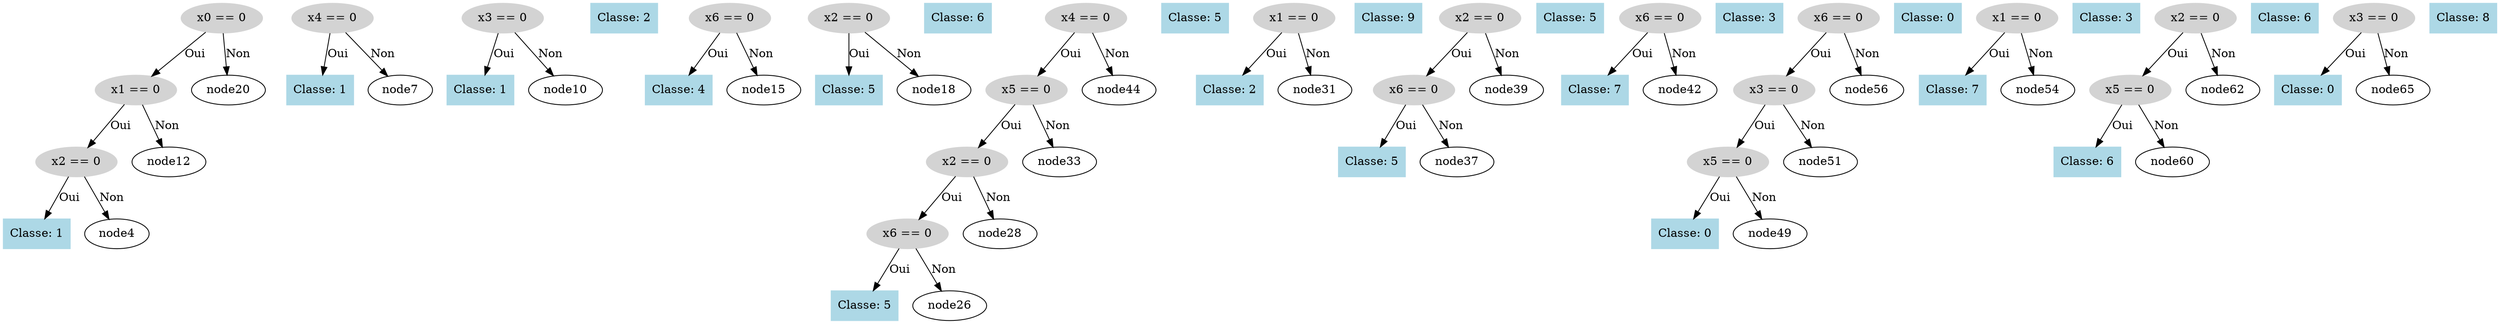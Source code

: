 digraph DecisionTree {
  node0 [label="x0 == 0", shape=ellipse, style=filled, color=lightgray];
  node0 -> node1 [label="Oui"];
  node1 [label="x1 == 0", shape=ellipse, style=filled, color=lightgray];
  node1 -> node2 [label="Oui"];
  node2 [label="x2 == 0", shape=ellipse, style=filled, color=lightgray];
  node2 -> node3 [label="Oui"];
  node3 [label="Classe: 1", shape=box, style=filled, color=lightblue];
  node2 -> node4 [label="Non"];
  node5 [label="x4 == 0", shape=ellipse, style=filled, color=lightgray];
  node5 -> node6 [label="Oui"];
  node6 [label="Classe: 1", shape=box, style=filled, color=lightblue];
  node5 -> node7 [label="Non"];
  node8 [label="x3 == 0", shape=ellipse, style=filled, color=lightgray];
  node8 -> node9 [label="Oui"];
  node9 [label="Classe: 1", shape=box, style=filled, color=lightblue];
  node8 -> node10 [label="Non"];
  node11 [label="Classe: 2", shape=box, style=filled, color=lightblue];
  node1 -> node12 [label="Non"];
  node13 [label="x6 == 0", shape=ellipse, style=filled, color=lightgray];
  node13 -> node14 [label="Oui"];
  node14 [label="Classe: 4", shape=box, style=filled, color=lightblue];
  node13 -> node15 [label="Non"];
  node16 [label="x2 == 0", shape=ellipse, style=filled, color=lightgray];
  node16 -> node17 [label="Oui"];
  node17 [label="Classe: 5", shape=box, style=filled, color=lightblue];
  node16 -> node18 [label="Non"];
  node19 [label="Classe: 6", shape=box, style=filled, color=lightblue];
  node0 -> node20 [label="Non"];
  node21 [label="x4 == 0", shape=ellipse, style=filled, color=lightgray];
  node21 -> node22 [label="Oui"];
  node22 [label="x5 == 0", shape=ellipse, style=filled, color=lightgray];
  node22 -> node23 [label="Oui"];
  node23 [label="x2 == 0", shape=ellipse, style=filled, color=lightgray];
  node23 -> node24 [label="Oui"];
  node24 [label="x6 == 0", shape=ellipse, style=filled, color=lightgray];
  node24 -> node25 [label="Oui"];
  node25 [label="Classe: 5", shape=box, style=filled, color=lightblue];
  node24 -> node26 [label="Non"];
  node27 [label="Classe: 5", shape=box, style=filled, color=lightblue];
  node23 -> node28 [label="Non"];
  node29 [label="x1 == 0", shape=ellipse, style=filled, color=lightgray];
  node29 -> node30 [label="Oui"];
  node30 [label="Classe: 2", shape=box, style=filled, color=lightblue];
  node29 -> node31 [label="Non"];
  node32 [label="Classe: 9", shape=box, style=filled, color=lightblue];
  node22 -> node33 [label="Non"];
  node34 [label="x2 == 0", shape=ellipse, style=filled, color=lightgray];
  node34 -> node35 [label="Oui"];
  node35 [label="x6 == 0", shape=ellipse, style=filled, color=lightgray];
  node35 -> node36 [label="Oui"];
  node36 [label="Classe: 5", shape=box, style=filled, color=lightblue];
  node35 -> node37 [label="Non"];
  node38 [label="Classe: 5", shape=box, style=filled, color=lightblue];
  node34 -> node39 [label="Non"];
  node40 [label="x6 == 0", shape=ellipse, style=filled, color=lightgray];
  node40 -> node41 [label="Oui"];
  node41 [label="Classe: 7", shape=box, style=filled, color=lightblue];
  node40 -> node42 [label="Non"];
  node43 [label="Classe: 3", shape=box, style=filled, color=lightblue];
  node21 -> node44 [label="Non"];
  node45 [label="x6 == 0", shape=ellipse, style=filled, color=lightgray];
  node45 -> node46 [label="Oui"];
  node46 [label="x3 == 0", shape=ellipse, style=filled, color=lightgray];
  node46 -> node47 [label="Oui"];
  node47 [label="x5 == 0", shape=ellipse, style=filled, color=lightgray];
  node47 -> node48 [label="Oui"];
  node48 [label="Classe: 0", shape=box, style=filled, color=lightblue];
  node47 -> node49 [label="Non"];
  node50 [label="Classe: 0", shape=box, style=filled, color=lightblue];
  node46 -> node51 [label="Non"];
  node52 [label="x1 == 0", shape=ellipse, style=filled, color=lightgray];
  node52 -> node53 [label="Oui"];
  node53 [label="Classe: 7", shape=box, style=filled, color=lightblue];
  node52 -> node54 [label="Non"];
  node55 [label="Classe: 3", shape=box, style=filled, color=lightblue];
  node45 -> node56 [label="Non"];
  node57 [label="x2 == 0", shape=ellipse, style=filled, color=lightgray];
  node57 -> node58 [label="Oui"];
  node58 [label="x5 == 0", shape=ellipse, style=filled, color=lightgray];
  node58 -> node59 [label="Oui"];
  node59 [label="Classe: 6", shape=box, style=filled, color=lightblue];
  node58 -> node60 [label="Non"];
  node61 [label="Classe: 6", shape=box, style=filled, color=lightblue];
  node57 -> node62 [label="Non"];
  node63 [label="x3 == 0", shape=ellipse, style=filled, color=lightgray];
  node63 -> node64 [label="Oui"];
  node64 [label="Classe: 0", shape=box, style=filled, color=lightblue];
  node63 -> node65 [label="Non"];
  node66 [label="Classe: 8", shape=box, style=filled, color=lightblue];
}
